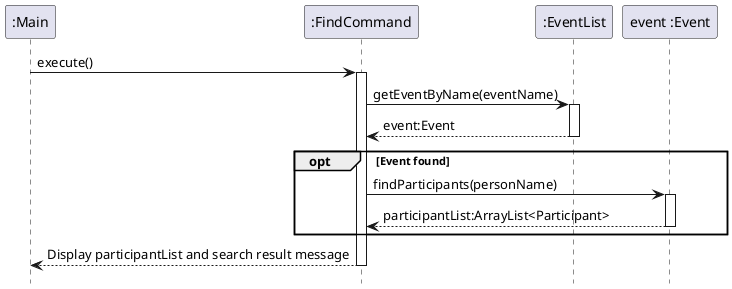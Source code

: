@startuml
hide footbox
participant ":Main" as Main
participant ":FindCommand" as FC
participant ":EventList" as EL
participant "event :Event" as E

Main -> FC: execute()
activate FC
FC -> EL: getEventByName(eventName)
activate EL
EL --> FC: event:Event
deactivate EL

opt Event found
    FC -> E: findParticipants(personName)
    activate E
    E --> FC: participantList:ArrayList<Participant>
    deactivate E

end opt

FC --> Main: Display participantList and search result message
deactivate FC

@enduml